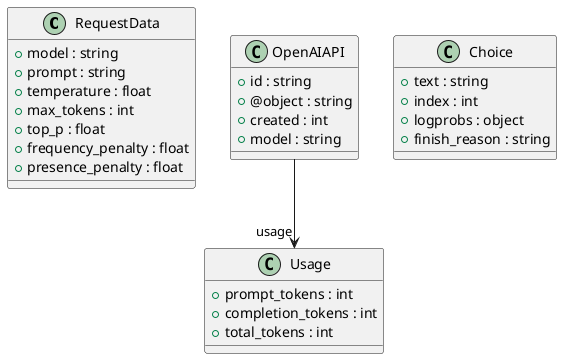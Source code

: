 @startuml
class RequestData {
    + model : string
    + prompt : string
    + temperature : float
    + max_tokens : int
    + top_p : float
    + frequency_penalty : float
    + presence_penalty : float
}
class OpenAIAPI {
    + id : string
    + @object : string
    + created : int
    + model : string
}
class Choice {
    + text : string
    + index : int
    + logprobs : object
    + finish_reason : string
}
class Usage {
    + prompt_tokens : int
    + completion_tokens : int
    + total_tokens : int
}
OpenAIAPI --> "usage" Usage
@enduml
